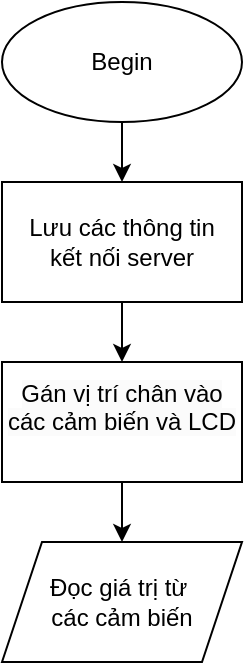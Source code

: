 <mxfile version="24.0.1" type="device">
  <diagram id="C5RBs43oDa-KdzZeNtuy" name="Page-1">
    <mxGraphModel dx="1193" dy="615" grid="1" gridSize="10" guides="1" tooltips="1" connect="1" arrows="1" fold="1" page="1" pageScale="1" pageWidth="827" pageHeight="1169" math="0" shadow="0">
      <root>
        <mxCell id="WIyWlLk6GJQsqaUBKTNV-0" />
        <mxCell id="WIyWlLk6GJQsqaUBKTNV-1" parent="WIyWlLk6GJQsqaUBKTNV-0" />
        <mxCell id="1WxUAbwwoIR5ukUB5O0--13" value="" style="edgeStyle=orthogonalEdgeStyle;rounded=0;orthogonalLoop=1;jettySize=auto;html=1;" edge="1" parent="WIyWlLk6GJQsqaUBKTNV-1" source="1WxUAbwwoIR5ukUB5O0--5">
          <mxGeometry relative="1" as="geometry">
            <mxPoint x="430" y="290" as="targetPoint" />
          </mxGeometry>
        </mxCell>
        <mxCell id="1WxUAbwwoIR5ukUB5O0--5" value="&#xa;&lt;span style=&quot;color: rgb(0, 0, 0); font-family: Helvetica; font-size: 12px; font-style: normal; font-variant-ligatures: normal; font-variant-caps: normal; font-weight: 400; letter-spacing: normal; orphans: 2; text-align: center; text-indent: 0px; text-transform: none; widows: 2; word-spacing: 0px; -webkit-text-stroke-width: 0px; white-space: normal; background-color: rgb(251, 251, 251); text-decoration-thickness: initial; text-decoration-style: initial; text-decoration-color: initial; display: inline !important; float: none;&quot;&gt;Gán vị trí chân vào các cảm biến và LCD&lt;/span&gt;&#xa;&#xa;" style="rounded=0;whiteSpace=wrap;html=1;" vertex="1" parent="WIyWlLk6GJQsqaUBKTNV-1">
          <mxGeometry x="370" y="200" width="120" height="60" as="geometry" />
        </mxCell>
        <mxCell id="1WxUAbwwoIR5ukUB5O0--12" value="" style="edgeStyle=orthogonalEdgeStyle;rounded=0;orthogonalLoop=1;jettySize=auto;html=1;" edge="1" parent="WIyWlLk6GJQsqaUBKTNV-1" source="1WxUAbwwoIR5ukUB5O0--7" target="1WxUAbwwoIR5ukUB5O0--5">
          <mxGeometry relative="1" as="geometry">
            <Array as="points">
              <mxPoint x="430" y="180" />
              <mxPoint x="430" y="180" />
            </Array>
          </mxGeometry>
        </mxCell>
        <mxCell id="1WxUAbwwoIR5ukUB5O0--7" value="Lưu các thông tin&lt;div&gt;kết&amp;nbsp;&lt;span style=&quot;background-color: initial;&quot;&gt;nối server&lt;/span&gt;&lt;/div&gt;" style="rounded=0;whiteSpace=wrap;html=1;" vertex="1" parent="WIyWlLk6GJQsqaUBKTNV-1">
          <mxGeometry x="370" y="110" width="120" height="60" as="geometry" />
        </mxCell>
        <mxCell id="1WxUAbwwoIR5ukUB5O0--11" value="" style="edgeStyle=orthogonalEdgeStyle;rounded=0;orthogonalLoop=1;jettySize=auto;html=1;" edge="1" parent="WIyWlLk6GJQsqaUBKTNV-1" source="1WxUAbwwoIR5ukUB5O0--10" target="1WxUAbwwoIR5ukUB5O0--7">
          <mxGeometry relative="1" as="geometry" />
        </mxCell>
        <mxCell id="1WxUAbwwoIR5ukUB5O0--10" value="Begin" style="ellipse;whiteSpace=wrap;html=1;" vertex="1" parent="WIyWlLk6GJQsqaUBKTNV-1">
          <mxGeometry x="370" y="20" width="120" height="60" as="geometry" />
        </mxCell>
        <mxCell id="1WxUAbwwoIR5ukUB5O0--14" value="Đọc giá trị&amp;nbsp;&lt;span style=&quot;background-color: initial;&quot;&gt;từ&amp;nbsp;&lt;/span&gt;&lt;div&gt;&lt;span style=&quot;background-color: initial;&quot;&gt;các cảm biến&lt;/span&gt;&lt;/div&gt;" style="shape=parallelogram;perimeter=parallelogramPerimeter;whiteSpace=wrap;html=1;fixedSize=1;" vertex="1" parent="WIyWlLk6GJQsqaUBKTNV-1">
          <mxGeometry x="370" y="290" width="120" height="60" as="geometry" />
        </mxCell>
      </root>
    </mxGraphModel>
  </diagram>
</mxfile>
